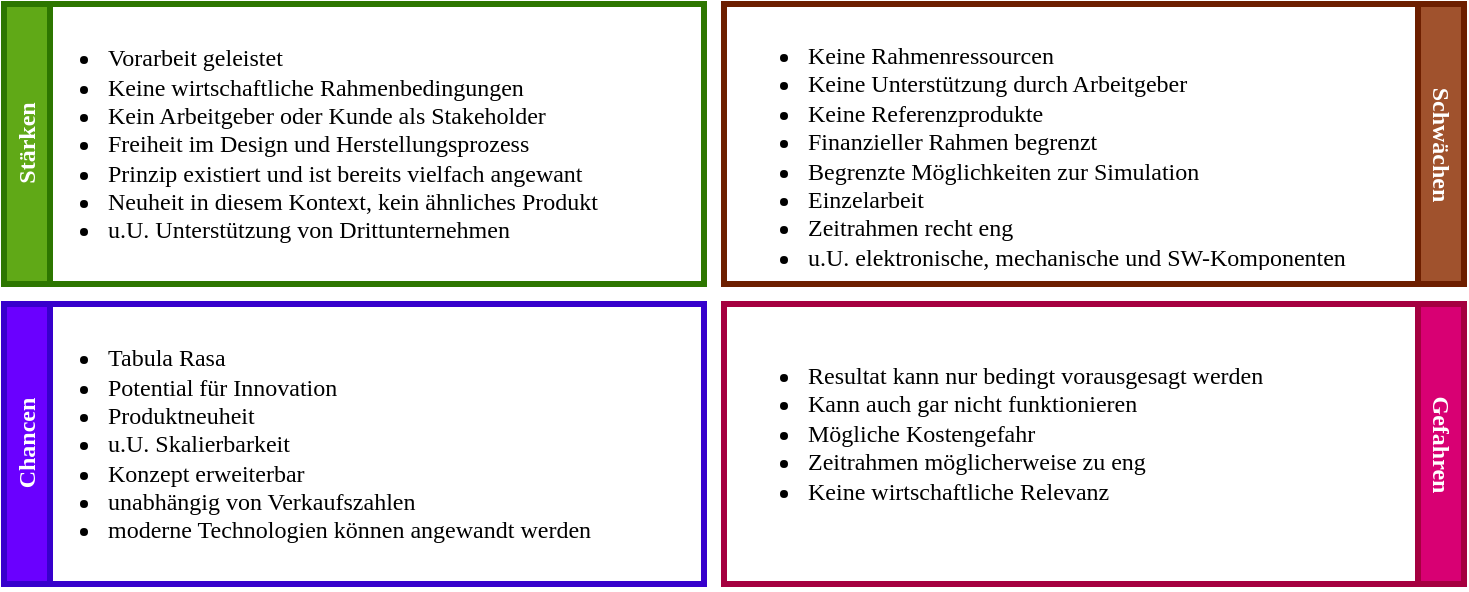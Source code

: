 <mxfile version="27.1.6">
  <diagram name="Page-1" id="nhx6aED9dKo0qimKDNKH">
    <mxGraphModel dx="856" dy="508" grid="1" gridSize="10" guides="1" tooltips="1" connect="1" arrows="1" fold="1" page="1" pageScale="1" pageWidth="827" pageHeight="1169" math="0" shadow="0">
      <root>
        <mxCell id="0" />
        <mxCell id="1" parent="0" />
        <mxCell id="sdFFfKZNdMTJ23Fbi-vx-1" value="Stärken" style="swimlane;horizontal=0;whiteSpace=wrap;html=1;fillColor=#60a917;fontColor=#ffffff;strokeColor=#2D7600;rounded=0;swimlaneLine=1;glass=0;shadow=0;strokeWidth=3;perimeterSpacing=0;fontFamily=Fira Sans;fontSource=https%3A%2F%2Ffonts.googleapis.com%2Fcss%3Ffamily%3DFira%2BSans;fontStyle=1" vertex="1" parent="1">
          <mxGeometry x="90" y="100" width="350" height="140" as="geometry" />
        </mxCell>
        <mxCell id="sdFFfKZNdMTJ23Fbi-vx-2" value="&lt;ul&gt;&lt;li&gt;Vorarbeit geleistet&lt;/li&gt;&lt;li&gt;Keine wirtschaftliche Rahmenbedingungen&lt;/li&gt;&lt;li&gt;Kein Arbeitgeber oder Kunde als Stakeholder&lt;/li&gt;&lt;li&gt;Freiheit im Design und Herstellungsprozess&lt;/li&gt;&lt;li&gt;Prinzip existiert und ist bereits vielfach angewant&lt;/li&gt;&lt;li&gt;Neuheit in diesem Kontext, kein ähnliches Produkt&lt;/li&gt;&lt;li&gt;u.U. Unterstützung von Drittunternehmen&lt;/li&gt;&lt;/ul&gt;" style="text;html=1;align=left;verticalAlign=middle;resizable=0;points=[];autosize=1;strokeColor=none;fillColor=none;fontFamily=Fira Sans;fontSource=https%3A%2F%2Ffonts.googleapis.com%2Fcss%3Ffamily%3DFira%2BSans;spacing=2;spacingTop=0;fontSize=12;labelPosition=center;verticalLabelPosition=middle;" vertex="1" parent="sdFFfKZNdMTJ23Fbi-vx-1">
          <mxGeometry x="10" width="340" height="140" as="geometry" />
        </mxCell>
        <mxCell id="sdFFfKZNdMTJ23Fbi-vx-4" value="Schwächen" style="swimlane;horizontal=0;html=1;fillColor=#a0522d;fontColor=#ffffff;strokeColor=#6D1F00;rounded=0;swimlaneLine=1;glass=0;shadow=0;strokeWidth=3;perimeterSpacing=0;fontFamily=Fira Sans;fontSource=https%3A%2F%2Ffonts.googleapis.com%2Fcss%3Ffamily%3DFira%2BSans;fontStyle=1;rotation=-180;whiteSpace=wrap;labelPosition=center;verticalLabelPosition=middle;align=center;verticalAlign=middle;" vertex="1" parent="1">
          <mxGeometry x="450" y="100" width="370" height="140" as="geometry" />
        </mxCell>
        <mxCell id="sdFFfKZNdMTJ23Fbi-vx-6" value="&lt;h1 style=&quot;margin-top: 0px;&quot;&gt;&lt;ul style=&quot;font-size: 12px; font-weight: 400; text-wrap-mode: nowrap;&quot;&gt;&lt;li&gt;Keine Rahmenressourcen&lt;/li&gt;&lt;li&gt;Keine Unterstützung durch Arbeitgeber&lt;/li&gt;&lt;li&gt;Keine Referenzprodukte&lt;/li&gt;&lt;li&gt;Finanzieller Rahmen begrenzt&lt;/li&gt;&lt;li&gt;Begrenzte Möglichkeiten zur Simulation&lt;/li&gt;&lt;li&gt;Einzelarbeit&lt;/li&gt;&lt;li&gt;Zeitrahmen recht eng&lt;/li&gt;&lt;li&gt;u.U. elektronische, mechanische und SW-Komponenten&lt;/li&gt;&lt;/ul&gt;&lt;/h1&gt;" style="text;html=1;overflow=hidden;rounded=0;fontFamily=Fira Sans;fontSource=https%3A%2F%2Ffonts.googleapis.com%2Fcss%3Ffamily%3DFira%2BSans;whiteSpace=wrap;labelBorderColor=none;textShadow=0;" vertex="1" parent="sdFFfKZNdMTJ23Fbi-vx-4">
          <mxGeometry width="350" height="130" as="geometry" />
        </mxCell>
        <mxCell id="sdFFfKZNdMTJ23Fbi-vx-7" value="Chancen" style="swimlane;horizontal=0;whiteSpace=wrap;html=1;fillColor=#6a00ff;fontColor=#ffffff;strokeColor=#3700CC;rounded=0;swimlaneLine=1;glass=0;shadow=0;strokeWidth=3;perimeterSpacing=0;fontFamily=Fira Sans;fontSource=https%3A%2F%2Ffonts.googleapis.com%2Fcss%3Ffamily%3DFira%2BSans;fontStyle=1" vertex="1" parent="1">
          <mxGeometry x="90" y="250" width="350" height="140" as="geometry" />
        </mxCell>
        <mxCell id="sdFFfKZNdMTJ23Fbi-vx-8" value="&lt;ul&gt;&lt;li&gt;Tabula Rasa&lt;/li&gt;&lt;li&gt;Potential für Innovation&lt;/li&gt;&lt;li&gt;Produktneuheit&lt;/li&gt;&lt;li&gt;u.U. Skalierbarkeit&lt;/li&gt;&lt;li&gt;Konzept erweiterbar&lt;/li&gt;&lt;li&gt;unabhängig von Verkaufszahlen&lt;/li&gt;&lt;li&gt;moderne Technologien können angewandt werden&lt;/li&gt;&lt;/ul&gt;" style="text;html=1;align=left;verticalAlign=middle;resizable=0;points=[];autosize=1;strokeColor=none;fillColor=none;fontFamily=Fira Sans;fontSource=https%3A%2F%2Ffonts.googleapis.com%2Fcss%3Ffamily%3DFira%2BSans;spacing=2;spacingTop=0;fontSize=12;labelPosition=center;verticalLabelPosition=middle;" vertex="1" parent="sdFFfKZNdMTJ23Fbi-vx-7">
          <mxGeometry x="10" width="340" height="140" as="geometry" />
        </mxCell>
        <mxCell id="sdFFfKZNdMTJ23Fbi-vx-9" value="Gefahren" style="swimlane;horizontal=0;html=1;fillColor=light-dark(#D80073,#FF5555);strokeColor=light-dark(#A50040,#FF8A89);rounded=0;swimlaneLine=1;glass=0;shadow=0;strokeWidth=3;perimeterSpacing=0;fontFamily=Fira Sans;fontSource=https%3A%2F%2Ffonts.googleapis.com%2Fcss%3Ffamily%3DFira%2BSans;fontStyle=1;rotation=-180;whiteSpace=wrap;labelPosition=center;verticalLabelPosition=middle;align=center;verticalAlign=middle;fontColor=#ffffff;fillStyle=auto;" vertex="1" parent="1">
          <mxGeometry x="450" y="250" width="370" height="140" as="geometry" />
        </mxCell>
        <mxCell id="sdFFfKZNdMTJ23Fbi-vx-10" value="&lt;h1 style=&quot;margin-top: 0px;&quot;&gt;&lt;ul style=&quot;font-size: 12px; font-weight: 400; text-wrap-mode: nowrap;&quot;&gt;&lt;li&gt;Resultat kann nur bedingt vorausgesagt werden&lt;/li&gt;&lt;li&gt;Kann auch gar nicht funktionieren&lt;/li&gt;&lt;li&gt;Mögliche Kostengefahr&lt;/li&gt;&lt;li&gt;Zeitrahmen möglicherweise zu eng&lt;/li&gt;&lt;li&gt;Keine wirtschaftliche Relevanz&lt;/li&gt;&lt;/ul&gt;&lt;/h1&gt;" style="text;html=1;overflow=hidden;rounded=0;fontFamily=Fira Sans;fontSource=https%3A%2F%2Ffonts.googleapis.com%2Fcss%3Ffamily%3DFira%2BSans;whiteSpace=wrap;labelBorderColor=none;textShadow=0;verticalAlign=top;" vertex="1" parent="sdFFfKZNdMTJ23Fbi-vx-9">
          <mxGeometry y="10" width="350" height="130" as="geometry" />
        </mxCell>
      </root>
    </mxGraphModel>
  </diagram>
</mxfile>
